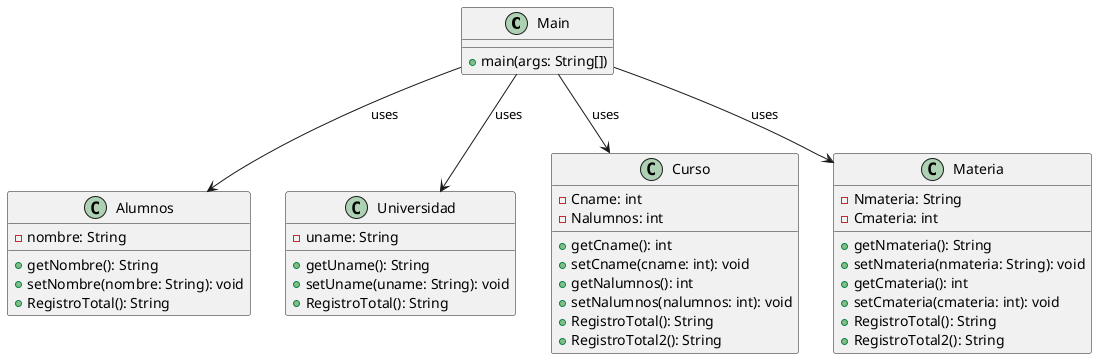 @startuml

class Main {
    + main(args: String[])
}

class Alumnos {
    - nombre: String
    + getNombre(): String
    + setNombre(nombre: String): void
    + RegistroTotal(): String
}

class Universidad {
    - uname: String
    + getUname(): String
    + setUname(uname: String): void
    + RegistroTotal(): String
}

class Curso {
    - Cname: int
    - Nalumnos: int
    + getCname(): int
    + setCname(cname: int): void
    + getNalumnos(): int
    + setNalumnos(nalumnos: int): void
    + RegistroTotal(): String
    + RegistroTotal2(): String
}

class Materia {
    - Nmateria: String
    - Cmateria: int
    + getNmateria(): String
    + setNmateria(nmateria: String): void
    + getCmateria(): int
    + setCmateria(cmateria: int): void
    + RegistroTotal(): String
    + RegistroTotal2(): String
}

Main --> Alumnos : uses
Main --> Universidad : uses
Main --> Curso : uses
Main --> Materia : uses

@enduml

